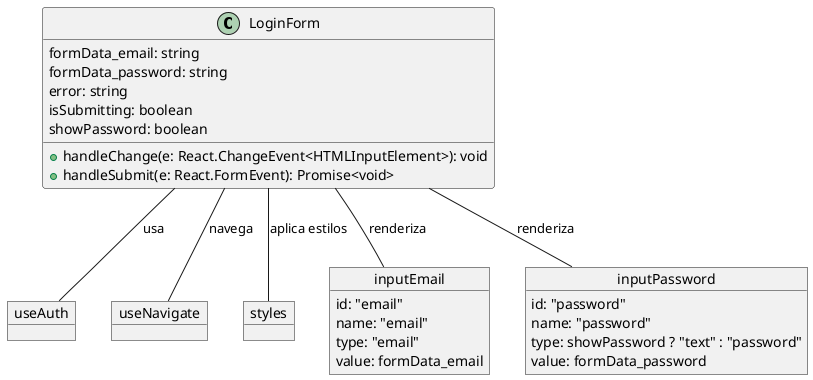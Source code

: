 @startuml
' Diagrama de Objetos para el componente LoginForm de Plena Studio (usando class para mostrar métodos)

class LoginForm {
  formData_email: string
  formData_password: string
  error: string
  isSubmitting: boolean
  showPassword: boolean
  +handleChange(e: React.ChangeEvent<HTMLInputElement>): void
  +handleSubmit(e: React.FormEvent): Promise<void>
}

object useAuth
object useNavigate
object styles

object inputEmail {
  id: "email"
  name: "email"
  type: "email"
  value: formData_email
}

object inputPassword {
  id: "password"
  name: "password"
  type: showPassword ? "text" : "password"
  value: formData_password
}

LoginForm -- useAuth : usa
LoginForm -- useNavigate : navega
LoginForm -- styles : aplica estilos
LoginForm -- inputEmail : renderiza
LoginForm -- inputPassword : renderiza

@enduml